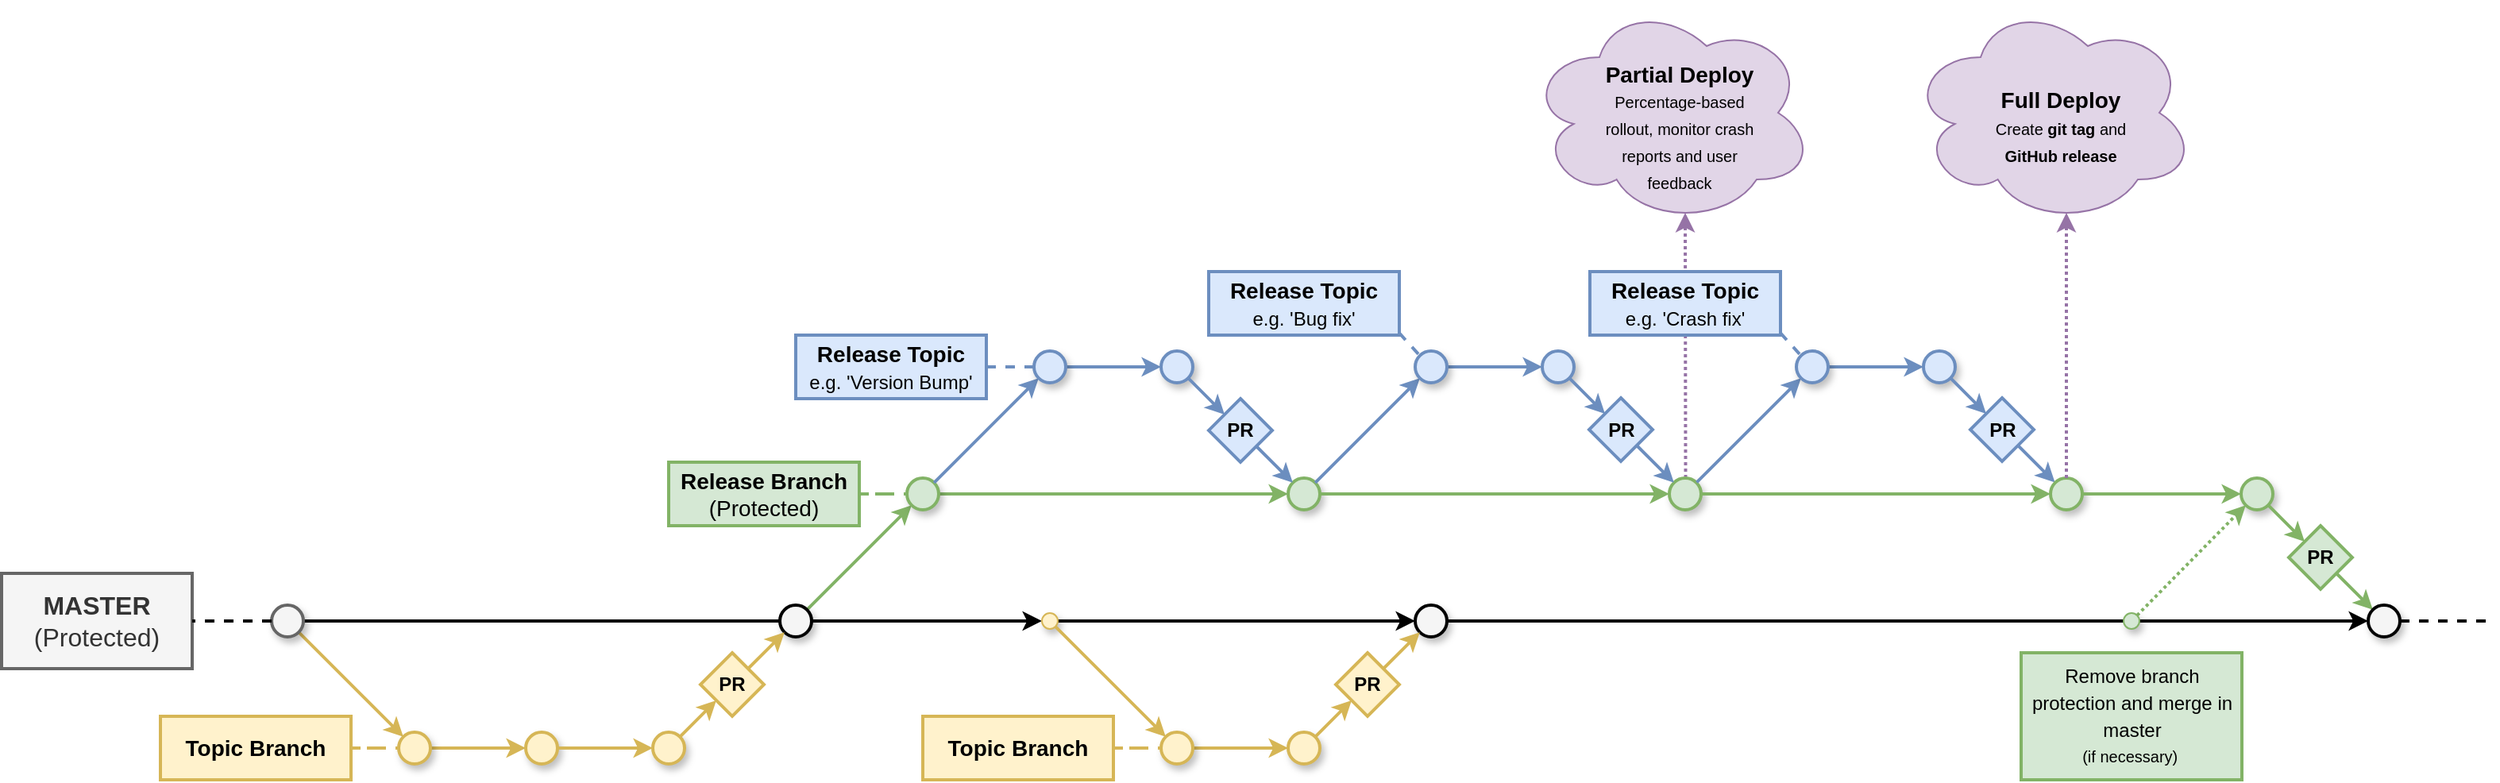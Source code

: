 <mxfile version="10.8.0" type="device"><diagram name="Page-1" id="ff44883e-f642-bcb2-894b-16b3d25a3f0b"><mxGraphModel dx="425" dy="452" grid="1" gridSize="10" guides="1" tooltips="1" connect="1" arrows="1" fold="1" page="1" pageScale="1.5" pageWidth="1075" pageHeight="360" background="#ffffff" math="0" shadow="0"><root><mxCell id="0" style=";html=1;"/><mxCell id="1" style=";html=1;" parent="0"/><mxCell id="f0bcc99304e6f5a-9" style="edgeStyle=none;html=1;startSize=10;endArrow=none;endFill=0;endSize=6;strokeColor=#000000;strokeWidth=2;fontSize=12;rounded=0;" parent="1" source="f0bcc99304e6f5a-1" target="f0bcc99304e6f5a-2" edge="1"><mxGeometry relative="1" as="geometry"/></mxCell><mxCell id="f0bcc99304e6f5a-16" style="edgeStyle=none;html=1;startSize=6;endFill=1;endSize=6;strokeWidth=2;fontSize=12;fillColor=#fff2cc;strokeColor=#d6b656;rounded=0;" parent="1" source="f0bcc99304e6f5a-1" target="f0bcc99304e6f5a-3" edge="1"><mxGeometry relative="1" as="geometry"/></mxCell><mxCell id="f0bcc99304e6f5a-1" value="" style="ellipse;whiteSpace=wrap;html=1;rounded=0;shadow=1;strokeColor=#666666;strokeWidth=2;fontSize=30;align=center;fillColor=#f5f5f5;aspect=fixed;" parent="1" vertex="1"><mxGeometry x="190" y="390" width="20" height="20" as="geometry"/></mxCell><mxCell id="f0bcc99304e6f5a-10" style="edgeStyle=none;html=1;startSize=6;endFill=1;endSize=6;strokeWidth=2;fontSize=12;rounded=0;" parent="1" source="f0bcc99304e6f5a-2" target="f0bcc99304e6f5a-6" edge="1"><mxGeometry relative="1" as="geometry"/></mxCell><mxCell id="f0bcc99304e6f5a-11" style="edgeStyle=none;html=1;startSize=6;endFill=1;endSize=6;strokeWidth=2;fontSize=12;rounded=0;fillColor=#d5e8d4;strokeColor=#82b366;" parent="1" source="f0bcc99304e6f5a-2" target="f0bcc99304e6f5a-5" edge="1"><mxGeometry relative="1" as="geometry"/></mxCell><mxCell id="f0bcc99304e6f5a-2" value="" style="ellipse;whiteSpace=wrap;html=1;rounded=0;shadow=1;strokeColor=#000000;strokeWidth=2;fontSize=30;align=center;fillColor=#f5f5f5;aspect=fixed;" parent="1" vertex="1"><mxGeometry x="510" y="390" width="20" height="20" as="geometry"/></mxCell><mxCell id="f0bcc99304e6f5a-17" style="edgeStyle=none;html=1;startSize=6;endFill=1;endSize=6;strokeWidth=2;fontSize=12;entryX=0;entryY=1;entryDx=0;entryDy=0;exitX=1;exitY=0;exitDx=0;exitDy=0;fillColor=#fff2cc;strokeColor=#d6b656;rounded=0;" parent="1" source="TrHg6vApgX6LpDWHznvv-16" target="f0bcc99304e6f5a-2" edge="1"><mxGeometry relative="1" as="geometry"/></mxCell><mxCell id="TrHg6vApgX6LpDWHznvv-7" style="edgeStyle=orthogonalEdgeStyle;rounded=0;orthogonalLoop=1;jettySize=auto;html=1;entryX=0;entryY=0.5;entryDx=0;entryDy=0;strokeWidth=2;fillColor=#fff2cc;strokeColor=#d6b656;endSize=6;" edge="1" parent="1" source="f0bcc99304e6f5a-3" target="TrHg6vApgX6LpDWHznvv-6"><mxGeometry relative="1" as="geometry"/></mxCell><mxCell id="f0bcc99304e6f5a-3" value="" style="ellipse;whiteSpace=wrap;html=1;rounded=0;shadow=1;strokeColor=#d6b656;strokeWidth=2;fontSize=30;align=center;fillColor=#fff2cc;aspect=fixed;" parent="1" vertex="1"><mxGeometry x="270" y="470" width="20" height="20" as="geometry"/></mxCell><mxCell id="f0bcc99304e6f5a-15" style="edgeStyle=none;html=1;startSize=6;endFill=1;endSize=6;strokeWidth=2;fontSize=12;rounded=0;" parent="1" source="f0bcc99304e6f5a-4" target="f0bcc99304e6f5a-8" edge="1"><mxGeometry relative="1" as="geometry"/></mxCell><mxCell id="f0bcc99304e6f5a-4" value="" style="ellipse;whiteSpace=wrap;html=1;rounded=0;shadow=1;strokeColor=#000000;strokeWidth=2;fontSize=30;align=center;fillColor=#f5f5f5;aspect=fixed;" parent="1" vertex="1"><mxGeometry x="910" y="390" width="20" height="20" as="geometry"/></mxCell><mxCell id="f0bcc99304e6f5a-12" style="edgeStyle=none;html=1;startSize=6;endFill=1;endSize=6;strokeWidth=2;fontSize=12;rounded=0;fillColor=#d5e8d4;strokeColor=#82b366;" parent="1" source="f0bcc99304e6f5a-5" target="f0bcc99304e6f5a-7" edge="1"><mxGeometry relative="1" as="geometry"/></mxCell><mxCell id="f0bcc99304e6f5a-5" value="" style="ellipse;whiteSpace=wrap;html=1;rounded=0;shadow=1;strokeColor=#82b366;strokeWidth=2;fontSize=30;align=center;fillColor=#d5e8d4;aspect=fixed;" parent="1" vertex="1"><mxGeometry x="590" y="310" width="20" height="20" as="geometry"/></mxCell><mxCell id="f0bcc99304e6f5a-14" style="edgeStyle=none;html=1;startSize=6;endFill=1;endSize=6;strokeWidth=2;fontSize=12;rounded=0;" parent="1" source="f0bcc99304e6f5a-6" target="f0bcc99304e6f5a-4" edge="1"><mxGeometry relative="1" as="geometry"/></mxCell><mxCell id="f0bcc99304e6f5a-6" value="" style="ellipse;whiteSpace=wrap;html=1;rounded=0;shadow=1;strokeWidth=1;fontSize=30;align=center;aspect=fixed;fillColor=#fff2cc;strokeColor=#d6b656;" parent="1" vertex="1"><mxGeometry x="675" y="395" width="10" height="10" as="geometry"/></mxCell><mxCell id="f0bcc99304e6f5a-13" style="edgeStyle=none;html=1;startSize=6;endFill=1;endSize=6;strokeWidth=2;fontSize=12;rounded=0;fillColor=#d5e8d4;strokeColor=#82b366;" parent="1" source="TrHg6vApgX6LpDWHznvv-82" target="f0bcc99304e6f5a-8" edge="1"><mxGeometry relative="1" as="geometry"/></mxCell><mxCell id="f0bcc99304e6f5a-7" value="" style="ellipse;whiteSpace=wrap;html=1;rounded=0;shadow=1;strokeColor=#82b366;strokeWidth=2;fontSize=30;align=center;fillColor=#d5e8d4;aspect=fixed;" parent="1" vertex="1"><mxGeometry x="830" y="310" width="20" height="20" as="geometry"/></mxCell><mxCell id="TrHg6vApgX6LpDWHznvv-86" style="edgeStyle=none;rounded=0;orthogonalLoop=1;jettySize=auto;html=1;startSize=6;endArrow=none;endFill=0;endSize=6;strokeWidth=2;fontSize=14;dashed=1;" edge="1" parent="1" source="f0bcc99304e6f5a-8"><mxGeometry relative="1" as="geometry"><mxPoint x="1590" y="400" as="targetPoint"/></mxGeometry></mxCell><mxCell id="f0bcc99304e6f5a-8" value="" style="ellipse;whiteSpace=wrap;html=1;rounded=0;shadow=1;strokeColor=#000000;strokeWidth=2;fontSize=30;align=center;fillColor=#f5f5f5;aspect=fixed;" parent="1" vertex="1"><mxGeometry x="1510" y="390" width="20" height="20" as="geometry"/></mxCell><mxCell id="TrHg6vApgX6LpDWHznvv-1" value="&lt;font style=&quot;font-size: 16px;&quot;&gt;&lt;b style=&quot;font-size: 16px;&quot;&gt;MASTER&lt;/b&gt;&lt;br style=&quot;font-size: 16px;&quot;&gt;(Protected)&lt;/font&gt;&lt;br style=&quot;font-size: 16px;&quot;&gt;" style="rounded=0;whiteSpace=wrap;html=1;strokeColor=#666666;strokeWidth=2;fontSize=16;fillColor=#f5f5f5;fontColor=#333333;" vertex="1" parent="1"><mxGeometry x="20" y="370" width="120" height="60" as="geometry"/></mxCell><mxCell id="TrHg6vApgX6LpDWHznvv-2" value="" style="endArrow=none;html=1;entryX=1;entryY=0.5;entryDx=0;entryDy=0;exitX=0;exitY=0.5;exitDx=0;exitDy=0;strokeWidth=2;rounded=0;endSize=6;dashed=1;" edge="1" parent="1" source="f0bcc99304e6f5a-1" target="TrHg6vApgX6LpDWHznvv-1"><mxGeometry width="50" height="50" relative="1" as="geometry"><mxPoint x="20" y="760" as="sourcePoint"/><mxPoint x="70" y="710" as="targetPoint"/></mxGeometry></mxCell><mxCell id="TrHg6vApgX6LpDWHznvv-28" style="edgeStyle=orthogonalEdgeStyle;rounded=0;orthogonalLoop=1;jettySize=auto;html=1;entryX=0;entryY=0.5;entryDx=0;entryDy=0;startSize=6;endArrow=none;endFill=0;endSize=6;strokeWidth=2;fontSize=14;fillColor=#fff2cc;strokeColor=#d6b656;dashed=1;" edge="1" parent="1" source="TrHg6vApgX6LpDWHznvv-5" target="f0bcc99304e6f5a-3"><mxGeometry relative="1" as="geometry"/></mxCell><mxCell id="TrHg6vApgX6LpDWHznvv-5" value="&lt;span style=&quot;font-size: 14px;&quot;&gt;Topic Branch&lt;/span&gt;&lt;br style=&quot;font-size: 14px;&quot;&gt;" style="rounded=0;whiteSpace=wrap;html=1;strokeColor=#d6b656;strokeWidth=2;fillColor=#fff2cc;fontSize=14;fontStyle=1" vertex="1" parent="1"><mxGeometry x="120" y="460" width="120" height="40" as="geometry"/></mxCell><mxCell id="TrHg6vApgX6LpDWHznvv-6" value="" style="ellipse;whiteSpace=wrap;html=1;rounded=0;shadow=1;strokeColor=#d6b656;strokeWidth=2;fontSize=30;align=center;fillColor=#fff2cc;aspect=fixed;" vertex="1" parent="1"><mxGeometry x="350" y="470" width="20" height="20" as="geometry"/></mxCell><mxCell id="TrHg6vApgX6LpDWHznvv-14" value="" style="ellipse;whiteSpace=wrap;html=1;rounded=0;shadow=1;strokeColor=#d6b656;strokeWidth=2;fontSize=30;align=center;fillColor=#fff2cc;aspect=fixed;" vertex="1" parent="1"><mxGeometry x="430" y="470" width="20" height="20" as="geometry"/></mxCell><mxCell id="TrHg6vApgX6LpDWHznvv-15" style="edgeStyle=none;html=1;startSize=6;endFill=1;endSize=6;strokeWidth=2;fontSize=12;entryX=0;entryY=0.5;entryDx=0;entryDy=0;exitX=1;exitY=0.5;exitDx=0;exitDy=0;fillColor=#fff2cc;strokeColor=#d6b656;rounded=0;" edge="1" parent="1" source="TrHg6vApgX6LpDWHznvv-6" target="TrHg6vApgX6LpDWHznvv-14"><mxGeometry relative="1" as="geometry"><mxPoint x="367" y="473" as="sourcePoint"/><mxPoint x="513" y="407" as="targetPoint"/></mxGeometry></mxCell><mxCell id="TrHg6vApgX6LpDWHznvv-18" style="edgeStyle=none;html=1;startSize=6;endFill=1;endSize=6;strokeWidth=2;fontSize=12;fillColor=#fff2cc;strokeColor=#d6b656;rounded=0;exitX=1;exitY=1;exitDx=0;exitDy=0;" edge="1" parent="1" target="TrHg6vApgX6LpDWHznvv-21" source="f0bcc99304e6f5a-6"><mxGeometry relative="1" as="geometry"><mxPoint x="670" y="430" as="sourcePoint"/></mxGeometry></mxCell><mxCell id="TrHg6vApgX6LpDWHznvv-19" style="edgeStyle=none;html=1;startSize=6;endFill=1;endSize=6;strokeWidth=2;fontSize=12;exitX=1;exitY=0;exitDx=0;exitDy=0;fillColor=#fff2cc;strokeColor=#d6b656;rounded=0;entryX=0;entryY=1;entryDx=0;entryDy=0;" edge="1" parent="1" source="TrHg6vApgX6LpDWHznvv-26" target="f0bcc99304e6f5a-4"><mxGeometry relative="1" as="geometry"><mxPoint x="913" y="430" as="targetPoint"/></mxGeometry></mxCell><mxCell id="TrHg6vApgX6LpDWHznvv-20" style="edgeStyle=orthogonalEdgeStyle;rounded=0;orthogonalLoop=1;jettySize=auto;html=1;entryX=0;entryY=0.5;entryDx=0;entryDy=0;strokeWidth=2;fillColor=#fff2cc;strokeColor=#d6b656;endSize=6;" edge="1" parent="1" source="TrHg6vApgX6LpDWHznvv-21" target="TrHg6vApgX6LpDWHznvv-24"><mxGeometry relative="1" as="geometry"><mxPoint x="830.034" y="480.069" as="targetPoint"/></mxGeometry></mxCell><mxCell id="TrHg6vApgX6LpDWHznvv-21" value="" style="ellipse;whiteSpace=wrap;html=1;rounded=0;shadow=1;strokeColor=#d6b656;strokeWidth=2;fontSize=30;align=center;fillColor=#fff2cc;aspect=fixed;" vertex="1" parent="1"><mxGeometry x="750" y="470" width="20" height="20" as="geometry"/></mxCell><mxCell id="TrHg6vApgX6LpDWHznvv-29" style="edgeStyle=orthogonalEdgeStyle;rounded=0;orthogonalLoop=1;jettySize=auto;html=1;entryX=0;entryY=0.5;entryDx=0;entryDy=0;dashed=1;startSize=6;endArrow=none;endFill=0;endSize=6;strokeWidth=2;fontSize=14;fillColor=#fff2cc;strokeColor=#d6b656;" edge="1" parent="1" source="TrHg6vApgX6LpDWHznvv-22" target="TrHg6vApgX6LpDWHznvv-21"><mxGeometry relative="1" as="geometry"/></mxCell><mxCell id="TrHg6vApgX6LpDWHznvv-22" value="&lt;span style=&quot;font-size: 14px;&quot;&gt;Topic Branch&lt;/span&gt;&lt;br style=&quot;font-size: 14px;&quot;&gt;" style="rounded=0;whiteSpace=wrap;html=1;strokeColor=#d6b656;strokeWidth=2;fillColor=#fff2cc;fontSize=14;fontStyle=1" vertex="1" parent="1"><mxGeometry x="600" y="460" width="120" height="40" as="geometry"/></mxCell><mxCell id="TrHg6vApgX6LpDWHznvv-24" value="" style="ellipse;whiteSpace=wrap;html=1;rounded=0;shadow=1;strokeColor=#d6b656;strokeWidth=2;fontSize=30;align=center;fillColor=#fff2cc;aspect=fixed;" vertex="1" parent="1"><mxGeometry x="830" y="470" width="20" height="20" as="geometry"/></mxCell><mxCell id="TrHg6vApgX6LpDWHznvv-30" style="edgeStyle=orthogonalEdgeStyle;rounded=0;orthogonalLoop=1;jettySize=auto;html=1;entryX=0;entryY=0.5;entryDx=0;entryDy=0;dashed=1;startSize=6;endArrow=none;endFill=0;endSize=6;strokeWidth=2;fontSize=14;fillColor=#d5e8d4;strokeColor=#82b366;" edge="1" parent="1" source="TrHg6vApgX6LpDWHznvv-27" target="f0bcc99304e6f5a-5"><mxGeometry relative="1" as="geometry"/></mxCell><mxCell id="TrHg6vApgX6LpDWHznvv-27" value="&lt;font style=&quot;font-size: 14px;&quot;&gt;&lt;b style=&quot;font-size: 14px;&quot;&gt;Release Branch&lt;br style=&quot;font-size: 14px;&quot;&gt;&lt;/b&gt;(Protected)&lt;/font&gt;&lt;br style=&quot;font-size: 14px;&quot;&gt;" style="rounded=0;whiteSpace=wrap;html=1;strokeColor=#82b366;strokeWidth=2;fontSize=14;fillColor=#d5e8d4;" vertex="1" parent="1"><mxGeometry x="440" y="300" width="120" height="40" as="geometry"/></mxCell><mxCell id="TrHg6vApgX6LpDWHznvv-63" style="edgeStyle=none;rounded=0;orthogonalLoop=1;jettySize=auto;html=1;startSize=6;endArrow=classic;endFill=1;endSize=6;strokeWidth=2;fontSize=14;entryX=0.55;entryY=0.95;entryDx=0;entryDy=0;entryPerimeter=0;dashed=1;dashPattern=1 1;fillColor=#e1d5e7;strokeColor=#9673a6;" edge="1" parent="1" target="TrHg6vApgX6LpDWHznvv-62"><mxGeometry relative="1" as="geometry"><mxPoint x="1080.255" y="310.003" as="sourcePoint"/><mxPoint x="1100" y="120" as="targetPoint"/></mxGeometry></mxCell><mxCell id="TrHg6vApgX6LpDWHznvv-32" value="" style="ellipse;whiteSpace=wrap;html=1;rounded=0;shadow=1;strokeColor=#82b366;strokeWidth=2;fontSize=30;align=center;fillColor=#d5e8d4;aspect=fixed;" vertex="1" parent="1"><mxGeometry x="1070" y="310" width="20" height="20" as="geometry"/></mxCell><mxCell id="TrHg6vApgX6LpDWHznvv-33" style="edgeStyle=none;html=1;startSize=6;endFill=1;endSize=6;strokeWidth=2;fontSize=12;rounded=0;fillColor=#d5e8d4;strokeColor=#82b366;" edge="1" parent="1" source="f0bcc99304e6f5a-7" target="TrHg6vApgX6LpDWHznvv-32"><mxGeometry relative="1" as="geometry"><mxPoint x="849.953" y="320.966" as="sourcePoint"/><mxPoint x="1650.047" y="399.029" as="targetPoint"/></mxGeometry></mxCell><mxCell id="TrHg6vApgX6LpDWHznvv-34" style="edgeStyle=none;html=1;startSize=6;endFill=1;endSize=6;strokeWidth=2;fontSize=12;fillColor=#dae8fc;strokeColor=#6c8ebf;rounded=0;exitX=1;exitY=0;exitDx=0;exitDy=0;" edge="1" parent="1" target="TrHg6vApgX6LpDWHznvv-37" source="f0bcc99304e6f5a-5"><mxGeometry relative="1" as="geometry"><mxPoint x="607.071" y="167.571" as="sourcePoint"/></mxGeometry></mxCell><mxCell id="TrHg6vApgX6LpDWHznvv-35" style="edgeStyle=none;html=1;startSize=6;endFill=1;endSize=6;strokeWidth=2;fontSize=12;entryX=0;entryY=0;entryDx=0;entryDy=0;exitX=1;exitY=1;exitDx=0;exitDy=0;fillColor=#dae8fc;strokeColor=#6c8ebf;rounded=0;" edge="1" parent="1" source="TrHg6vApgX6LpDWHznvv-43" target="f0bcc99304e6f5a-7"><mxGeometry relative="1" as="geometry"><mxPoint x="912.793" y="167.707" as="targetPoint"/></mxGeometry></mxCell><mxCell id="TrHg6vApgX6LpDWHznvv-36" style="rounded=0;orthogonalLoop=1;jettySize=auto;html=1;entryX=0;entryY=0.5;entryDx=0;entryDy=0;strokeWidth=2;fillColor=#dae8fc;strokeColor=#6c8ebf;endSize=6;exitX=1;exitY=0.5;exitDx=0;exitDy=0;" edge="1" parent="1" source="TrHg6vApgX6LpDWHznvv-37" target="TrHg6vApgX6LpDWHznvv-41"><mxGeometry relative="1" as="geometry"><mxPoint x="700" y="230" as="sourcePoint"/><mxPoint x="750.034" y="240.31" as="targetPoint"/></mxGeometry></mxCell><mxCell id="TrHg6vApgX6LpDWHznvv-37" value="" style="ellipse;whiteSpace=wrap;html=1;rounded=0;shadow=1;strokeColor=#6c8ebf;strokeWidth=2;fontSize=30;align=center;fillColor=#dae8fc;aspect=fixed;" vertex="1" parent="1"><mxGeometry x="670" y="230" width="20" height="20" as="geometry"/></mxCell><mxCell id="TrHg6vApgX6LpDWHznvv-38" style="rounded=0;orthogonalLoop=1;jettySize=auto;html=1;entryX=0;entryY=0.5;entryDx=0;entryDy=0;startSize=6;endArrow=none;endFill=0;endSize=6;strokeWidth=2;fontSize=14;fillColor=#dae8fc;strokeColor=#6c8ebf;dashed=1;" edge="1" parent="1" source="TrHg6vApgX6LpDWHznvv-39" target="TrHg6vApgX6LpDWHznvv-37"><mxGeometry relative="1" as="geometry"/></mxCell><mxCell id="TrHg6vApgX6LpDWHznvv-39" value="&lt;span style=&quot;font-size: 14px&quot;&gt;&lt;b&gt;Release Topic&lt;/b&gt;&lt;br&gt;&lt;/span&gt;&lt;font style=&quot;font-size: 12px&quot;&gt;e.g. 'Version Bump'&lt;/font&gt;&lt;br style=&quot;font-size: 14px&quot;&gt;" style="rounded=0;whiteSpace=wrap;html=1;strokeColor=#6c8ebf;strokeWidth=2;fillColor=#dae8fc;fontSize=14;spacingTop=-1;" vertex="1" parent="1"><mxGeometry x="520" y="220" width="120" height="40" as="geometry"/></mxCell><mxCell id="TrHg6vApgX6LpDWHznvv-41" value="" style="ellipse;whiteSpace=wrap;html=1;rounded=0;shadow=1;strokeColor=#6c8ebf;strokeWidth=2;fontSize=30;align=center;fillColor=#dae8fc;aspect=fixed;" vertex="1" parent="1"><mxGeometry x="750" y="230" width="20" height="20" as="geometry"/></mxCell><mxCell id="TrHg6vApgX6LpDWHznvv-43" value="&lt;b&gt;PR&lt;/b&gt;" style="rhombus;whiteSpace=wrap;html=1;strokeColor=#6c8ebf;strokeWidth=2;fillColor=#dae8fc;" vertex="1" parent="1"><mxGeometry x="780" y="260" width="40" height="40" as="geometry"/></mxCell><mxCell id="TrHg6vApgX6LpDWHznvv-47" style="edgeStyle=none;html=1;startSize=6;endFill=1;endSize=6;strokeWidth=2;fontSize=12;entryX=0;entryY=0;entryDx=0;entryDy=0;exitX=1;exitY=1;exitDx=0;exitDy=0;fillColor=#dae8fc;strokeColor=#6c8ebf;rounded=0;" edge="1" parent="1" source="TrHg6vApgX6LpDWHznvv-41" target="TrHg6vApgX6LpDWHznvv-43"><mxGeometry relative="1" as="geometry"><mxPoint x="832.793" y="312.724" as="targetPoint"/><mxPoint x="767.276" y="247.207" as="sourcePoint"/></mxGeometry></mxCell><mxCell id="TrHg6vApgX6LpDWHznvv-48" style="edgeStyle=none;html=1;startSize=6;endFill=1;endSize=6;strokeWidth=2;fontSize=12;fillColor=#dae8fc;strokeColor=#6c8ebf;rounded=0;exitX=1;exitY=0;exitDx=0;exitDy=0;" edge="1" parent="1" target="TrHg6vApgX6LpDWHznvv-51" source="f0bcc99304e6f5a-7"><mxGeometry relative="1" as="geometry"><mxPoint x="880" y="310" as="sourcePoint"/></mxGeometry></mxCell><mxCell id="TrHg6vApgX6LpDWHznvv-49" style="edgeStyle=none;html=1;startSize=6;endFill=1;endSize=6;strokeWidth=2;fontSize=12;exitX=1;exitY=1;exitDx=0;exitDy=0;fillColor=#dae8fc;strokeColor=#6c8ebf;rounded=0;entryX=0;entryY=0;entryDx=0;entryDy=0;" edge="1" parent="1" source="TrHg6vApgX6LpDWHznvv-55" target="TrHg6vApgX6LpDWHznvv-32"><mxGeometry relative="1" as="geometry"><mxPoint x="1090" y="277" as="targetPoint"/></mxGeometry></mxCell><mxCell id="TrHg6vApgX6LpDWHznvv-59" style="edgeStyle=none;rounded=0;orthogonalLoop=1;jettySize=auto;html=1;entryX=0;entryY=0.5;entryDx=0;entryDy=0;startSize=6;endArrow=classic;endFill=1;endSize=6;strokeWidth=2;fontSize=14;fillColor=#dae8fc;strokeColor=#6c8ebf;" edge="1" parent="1" source="TrHg6vApgX6LpDWHznvv-51" target="TrHg6vApgX6LpDWHznvv-54"><mxGeometry relative="1" as="geometry"/></mxCell><mxCell id="TrHg6vApgX6LpDWHznvv-51" value="" style="ellipse;whiteSpace=wrap;html=1;rounded=0;shadow=1;strokeColor=#6c8ebf;strokeWidth=2;fontSize=30;align=center;fillColor=#dae8fc;aspect=fixed;" vertex="1" parent="1"><mxGeometry x="910" y="230" width="20" height="20" as="geometry"/></mxCell><mxCell id="TrHg6vApgX6LpDWHznvv-58" style="rounded=0;orthogonalLoop=1;jettySize=auto;html=1;entryX=0;entryY=0;entryDx=0;entryDy=0;dashed=1;startSize=6;endArrow=none;endFill=0;endSize=6;strokeWidth=2;fontSize=14;exitX=0.999;exitY=0.965;exitDx=0;exitDy=0;exitPerimeter=0;fillColor=#dae8fc;strokeColor=#6c8ebf;" edge="1" parent="1" source="TrHg6vApgX6LpDWHznvv-53" target="TrHg6vApgX6LpDWHznvv-51"><mxGeometry relative="1" as="geometry"/></mxCell><mxCell id="TrHg6vApgX6LpDWHznvv-53" value="&lt;span style=&quot;font-size: 14px&quot;&gt;&lt;b&gt;Release Topic&lt;/b&gt;&lt;br&gt;&lt;/span&gt;&lt;font style=&quot;font-size: 12px&quot;&gt;e.g. 'Bug fix'&lt;/font&gt;&lt;br style=&quot;font-size: 14px&quot;&gt;" style="rounded=0;whiteSpace=wrap;html=1;strokeColor=#6c8ebf;strokeWidth=2;fillColor=#dae8fc;fontSize=14;spacingTop=-1;" vertex="1" parent="1"><mxGeometry x="780" y="180" width="120" height="40" as="geometry"/></mxCell><mxCell id="TrHg6vApgX6LpDWHznvv-54" value="" style="ellipse;whiteSpace=wrap;html=1;rounded=0;shadow=1;strokeColor=#6c8ebf;strokeWidth=2;fontSize=30;align=center;fillColor=#dae8fc;aspect=fixed;" vertex="1" parent="1"><mxGeometry x="990" y="230" width="20" height="20" as="geometry"/></mxCell><mxCell id="TrHg6vApgX6LpDWHznvv-55" value="&lt;b&gt;PR&lt;/b&gt;" style="rhombus;whiteSpace=wrap;html=1;strokeColor=#6c8ebf;strokeWidth=2;fillColor=#dae8fc;" vertex="1" parent="1"><mxGeometry x="1019.5" y="259.5" width="40" height="40" as="geometry"/></mxCell><mxCell id="TrHg6vApgX6LpDWHznvv-56" style="edgeStyle=none;html=1;startSize=6;endFill=1;endSize=6;strokeWidth=2;fontSize=12;entryX=0;entryY=0;entryDx=0;entryDy=0;exitX=1;exitY=1;exitDx=0;exitDy=0;fillColor=#dae8fc;strokeColor=#6c8ebf;rounded=0;" edge="1" parent="1" source="TrHg6vApgX6LpDWHznvv-54" target="TrHg6vApgX6LpDWHznvv-55"><mxGeometry relative="1" as="geometry"><mxPoint x="1073.293" y="310.224" as="targetPoint"/><mxPoint x="1007.776" y="244.707" as="sourcePoint"/></mxGeometry></mxCell><mxCell id="TrHg6vApgX6LpDWHznvv-16" value="&lt;b&gt;PR&lt;/b&gt;" style="rhombus;whiteSpace=wrap;html=1;strokeColor=#d6b656;strokeWidth=2;fillColor=#fff2cc;" vertex="1" parent="1"><mxGeometry x="460" y="420" width="40" height="40" as="geometry"/></mxCell><mxCell id="TrHg6vApgX6LpDWHznvv-60" style="edgeStyle=none;html=1;startSize=6;endFill=1;endSize=6;strokeWidth=2;fontSize=12;entryX=0;entryY=1;entryDx=0;entryDy=0;exitX=1;exitY=0;exitDx=0;exitDy=0;fillColor=#fff2cc;strokeColor=#d6b656;rounded=0;" edge="1" parent="1" source="TrHg6vApgX6LpDWHznvv-14" target="TrHg6vApgX6LpDWHznvv-16"><mxGeometry relative="1" as="geometry"><mxPoint x="447.276" y="472.724" as="sourcePoint"/><mxPoint x="512.793" y="407.207" as="targetPoint"/></mxGeometry></mxCell><mxCell id="TrHg6vApgX6LpDWHznvv-26" value="&lt;b&gt;PR&lt;/b&gt;" style="rhombus;whiteSpace=wrap;html=1;strokeColor=#d6b656;strokeWidth=2;fillColor=#fff2cc;" vertex="1" parent="1"><mxGeometry x="860" y="420" width="40" height="40" as="geometry"/></mxCell><mxCell id="TrHg6vApgX6LpDWHznvv-61" style="edgeStyle=none;html=1;startSize=6;endFill=1;endSize=6;strokeWidth=2;fontSize=12;exitX=1;exitY=0;exitDx=0;exitDy=0;fillColor=#fff2cc;strokeColor=#d6b656;rounded=0;entryX=0;entryY=1;entryDx=0;entryDy=0;" edge="1" parent="1" source="TrHg6vApgX6LpDWHznvv-24" target="TrHg6vApgX6LpDWHznvv-26"><mxGeometry relative="1" as="geometry"><mxPoint x="912.793" y="407.207" as="targetPoint"/><mxPoint x="847.276" y="476.172" as="sourcePoint"/></mxGeometry></mxCell><mxCell id="TrHg6vApgX6LpDWHznvv-62" value="&lt;b&gt;Partial Deploy&lt;br&gt;&lt;/b&gt;&lt;font style=&quot;font-size: 10px ; line-height: 40%&quot;&gt;Percentage-based rollout, monitor crash reports and user feedback&lt;/font&gt;&lt;br&gt;" style="ellipse;shape=cloud;whiteSpace=wrap;html=1;strokeWidth=1;fontSize=14;fillColor=#e1d5e7;strokeColor=#9673a6;spacing=30;spacingTop=17;spacingLeft=11;" vertex="1" parent="1"><mxGeometry x="981" y="10" width="180" height="140" as="geometry"/></mxCell><mxCell id="TrHg6vApgX6LpDWHznvv-64" style="edgeStyle=none;html=1;startSize=6;endFill=1;endSize=6;strokeWidth=2;fontSize=12;fillColor=#dae8fc;strokeColor=#6c8ebf;rounded=0;exitX=1;exitY=0;exitDx=0;exitDy=0;" edge="1" parent="1" target="TrHg6vApgX6LpDWHznvv-67"><mxGeometry relative="1" as="geometry"><mxPoint x="1087.276" y="312.724" as="sourcePoint"/></mxGeometry></mxCell><mxCell id="TrHg6vApgX6LpDWHznvv-65" style="edgeStyle=none;html=1;startSize=6;endFill=1;endSize=6;strokeWidth=2;fontSize=12;exitX=1;exitY=1;exitDx=0;exitDy=0;fillColor=#dae8fc;strokeColor=#6c8ebf;rounded=0;entryX=0;entryY=0;entryDx=0;entryDy=0;" edge="1" parent="1" source="TrHg6vApgX6LpDWHznvv-71"><mxGeometry relative="1" as="geometry"><mxPoint x="1312.793" y="312.724" as="targetPoint"/></mxGeometry></mxCell><mxCell id="TrHg6vApgX6LpDWHznvv-66" style="edgeStyle=none;rounded=0;orthogonalLoop=1;jettySize=auto;html=1;entryX=0;entryY=0.5;entryDx=0;entryDy=0;startSize=6;endArrow=classic;endFill=1;endSize=6;strokeWidth=2;fontSize=14;fillColor=#dae8fc;strokeColor=#6c8ebf;" edge="1" parent="1" source="TrHg6vApgX6LpDWHznvv-67" target="TrHg6vApgX6LpDWHznvv-70"><mxGeometry relative="1" as="geometry"/></mxCell><mxCell id="TrHg6vApgX6LpDWHznvv-67" value="" style="ellipse;whiteSpace=wrap;html=1;rounded=0;shadow=1;strokeColor=#6c8ebf;strokeWidth=2;fontSize=30;align=center;fillColor=#dae8fc;aspect=fixed;" vertex="1" parent="1"><mxGeometry x="1150" y="230" width="20" height="20" as="geometry"/></mxCell><mxCell id="TrHg6vApgX6LpDWHznvv-68" style="rounded=0;orthogonalLoop=1;jettySize=auto;html=1;entryX=0;entryY=0;entryDx=0;entryDy=0;dashed=1;startSize=6;endArrow=none;endFill=0;endSize=6;strokeWidth=2;fontSize=14;exitX=0.999;exitY=0.965;exitDx=0;exitDy=0;exitPerimeter=0;fillColor=#dae8fc;strokeColor=#6c8ebf;" edge="1" parent="1" source="TrHg6vApgX6LpDWHznvv-69" target="TrHg6vApgX6LpDWHznvv-67"><mxGeometry relative="1" as="geometry"/></mxCell><mxCell id="TrHg6vApgX6LpDWHznvv-69" value="&lt;span style=&quot;font-size: 14px&quot;&gt;&lt;b&gt;Release Topic&lt;/b&gt;&lt;br&gt;&lt;/span&gt;&lt;font style=&quot;font-size: 12px&quot;&gt;e.g. 'Crash fix'&lt;/font&gt;&lt;br style=&quot;font-size: 14px&quot;&gt;" style="rounded=0;whiteSpace=wrap;html=1;strokeColor=#6c8ebf;strokeWidth=2;fillColor=#dae8fc;fontSize=14;spacingTop=-1;" vertex="1" parent="1"><mxGeometry x="1020" y="180" width="120" height="40" as="geometry"/></mxCell><mxCell id="TrHg6vApgX6LpDWHznvv-70" value="" style="ellipse;whiteSpace=wrap;html=1;rounded=0;shadow=1;strokeColor=#6c8ebf;strokeWidth=2;fontSize=30;align=center;fillColor=#dae8fc;aspect=fixed;" vertex="1" parent="1"><mxGeometry x="1230" y="230" width="20" height="20" as="geometry"/></mxCell><mxCell id="TrHg6vApgX6LpDWHznvv-71" value="&lt;b&gt;PR&lt;/b&gt;" style="rhombus;whiteSpace=wrap;html=1;strokeColor=#6c8ebf;strokeWidth=2;fillColor=#dae8fc;" vertex="1" parent="1"><mxGeometry x="1259.5" y="259.5" width="40" height="40" as="geometry"/></mxCell><mxCell id="TrHg6vApgX6LpDWHznvv-72" style="edgeStyle=none;html=1;startSize=6;endFill=1;endSize=6;strokeWidth=2;fontSize=12;entryX=0;entryY=0;entryDx=0;entryDy=0;exitX=1;exitY=1;exitDx=0;exitDy=0;fillColor=#dae8fc;strokeColor=#6c8ebf;rounded=0;" edge="1" parent="1" source="TrHg6vApgX6LpDWHznvv-70" target="TrHg6vApgX6LpDWHznvv-71"><mxGeometry relative="1" as="geometry"><mxPoint x="1313.293" y="310.224" as="targetPoint"/><mxPoint x="1247.776" y="244.707" as="sourcePoint"/></mxGeometry></mxCell><mxCell id="TrHg6vApgX6LpDWHznvv-73" value="" style="ellipse;whiteSpace=wrap;html=1;rounded=0;shadow=1;strokeColor=#82b366;strokeWidth=2;fontSize=30;align=center;fillColor=#d5e8d4;aspect=fixed;" vertex="1" parent="1"><mxGeometry x="1310" y="310" width="20" height="20" as="geometry"/></mxCell><mxCell id="TrHg6vApgX6LpDWHznvv-74" style="edgeStyle=none;html=1;startSize=6;endFill=1;endSize=6;strokeWidth=2;fontSize=12;rounded=0;fillColor=#d5e8d4;strokeColor=#82b366;" edge="1" parent="1" source="TrHg6vApgX6LpDWHznvv-32" target="TrHg6vApgX6LpDWHznvv-73"><mxGeometry relative="1" as="geometry"><mxPoint x="1089.824" y="321.869" as="sourcePoint"/><mxPoint x="1490.177" y="398.129" as="targetPoint"/></mxGeometry></mxCell><mxCell id="TrHg6vApgX6LpDWHznvv-75" style="edgeStyle=none;rounded=0;orthogonalLoop=1;jettySize=auto;html=1;startSize=6;endArrow=classic;endFill=1;endSize=6;strokeWidth=2;fontSize=14;entryX=0.55;entryY=0.95;entryDx=0;entryDy=0;entryPerimeter=0;dashed=1;dashPattern=1 1;fillColor=#e1d5e7;strokeColor=#9673a6;exitX=0.5;exitY=0;exitDx=0;exitDy=0;" edge="1" parent="1" target="TrHg6vApgX6LpDWHznvv-76" source="TrHg6vApgX6LpDWHznvv-73"><mxGeometry relative="1" as="geometry"><mxPoint x="1330" y="270" as="sourcePoint"/><mxPoint x="1340" y="120" as="targetPoint"/></mxGeometry></mxCell><mxCell id="TrHg6vApgX6LpDWHznvv-76" value="&lt;b&gt;Full Deploy&lt;br&gt;&lt;/b&gt;&lt;font style=&quot;font-size: 10px ; line-height: 40%&quot;&gt;Create &lt;b&gt;git tag &lt;/b&gt;and &lt;b&gt;GitHub release&lt;/b&gt;&lt;/font&gt;&lt;br&gt;" style="ellipse;shape=cloud;whiteSpace=wrap;html=1;strokeWidth=1;fontSize=14;fillColor=#e1d5e7;strokeColor=#9673a6;spacing=30;spacingTop=17;spacingLeft=11;" vertex="1" parent="1"><mxGeometry x="1221" y="10" width="180" height="140" as="geometry"/></mxCell><mxCell id="TrHg6vApgX6LpDWHznvv-77" value="" style="ellipse;whiteSpace=wrap;html=1;rounded=0;shadow=1;strokeColor=#82b366;strokeWidth=2;fontSize=30;align=center;fillColor=#d5e8d4;aspect=fixed;" vertex="1" parent="1"><mxGeometry x="1430" y="310" width="20" height="20" as="geometry"/></mxCell><mxCell id="TrHg6vApgX6LpDWHznvv-78" style="edgeStyle=none;html=1;startSize=6;endFill=1;endSize=6;strokeWidth=2;fontSize=12;rounded=0;fillColor=#d5e8d4;strokeColor=#82b366;" edge="1" parent="1" target="TrHg6vApgX6LpDWHznvv-77"><mxGeometry relative="1" as="geometry"><mxPoint x="1330" y="320.0" as="sourcePoint"/><mxPoint x="1700.204" y="397.989" as="targetPoint"/></mxGeometry></mxCell><mxCell id="TrHg6vApgX6LpDWHznvv-79" value="&lt;font style=&quot;font-size: 12px ; line-height: 50%&quot;&gt;Remove branch protection and merge in master&lt;br&gt;&lt;/font&gt;&lt;span&gt;&lt;font style=&quot;font-size: 10px&quot;&gt;(if necessary)&amp;nbsp;&lt;/font&gt;&lt;/span&gt;&lt;br&gt;" style="rounded=0;whiteSpace=wrap;html=1;strokeColor=#82b366;strokeWidth=2;fontSize=14;fillColor=#d5e8d4;spacingBottom=2;" vertex="1" parent="1"><mxGeometry x="1291.5" y="420" width="139" height="80" as="geometry"/></mxCell><mxCell id="TrHg6vApgX6LpDWHznvv-81" style="edgeStyle=none;rounded=0;orthogonalLoop=1;jettySize=auto;html=1;entryX=0;entryY=1;entryDx=0;entryDy=0;startSize=6;endArrow=classic;endFill=1;endSize=6;strokeWidth=2;fontSize=14;fillColor=#d5e8d4;strokeColor=#82b366;dashed=1;dashPattern=1 1;" edge="1" parent="1" source="TrHg6vApgX6LpDWHznvv-80" target="TrHg6vApgX6LpDWHznvv-77"><mxGeometry relative="1" as="geometry"/></mxCell><mxCell id="TrHg6vApgX6LpDWHznvv-80" value="" style="ellipse;whiteSpace=wrap;html=1;rounded=0;shadow=1;strokeWidth=1;fontSize=30;align=center;aspect=fixed;fillColor=#d5e8d4;strokeColor=#82b366;" vertex="1" parent="1"><mxGeometry x="1356" y="395" width="10" height="10" as="geometry"/></mxCell><mxCell id="TrHg6vApgX6LpDWHznvv-82" value="&lt;b&gt;PR&lt;/b&gt;" style="rhombus;whiteSpace=wrap;html=1;strokeColor=#82b366;strokeWidth=2;fillColor=#d5e8d4;" vertex="1" parent="1"><mxGeometry x="1460" y="340" width="40" height="40" as="geometry"/></mxCell><mxCell id="TrHg6vApgX6LpDWHznvv-83" style="edgeStyle=none;html=1;startSize=6;endFill=1;endSize=6;strokeWidth=2;fontSize=12;rounded=0;fillColor=#d5e8d4;strokeColor=#82b366;" edge="1" parent="1" source="TrHg6vApgX6LpDWHznvv-77" target="TrHg6vApgX6LpDWHznvv-82"><mxGeometry relative="1" as="geometry"><mxPoint x="1447.071" y="327.071" as="sourcePoint"/><mxPoint x="1512.929" y="392.929" as="targetPoint"/></mxGeometry></mxCell></root></mxGraphModel></diagram></mxfile>